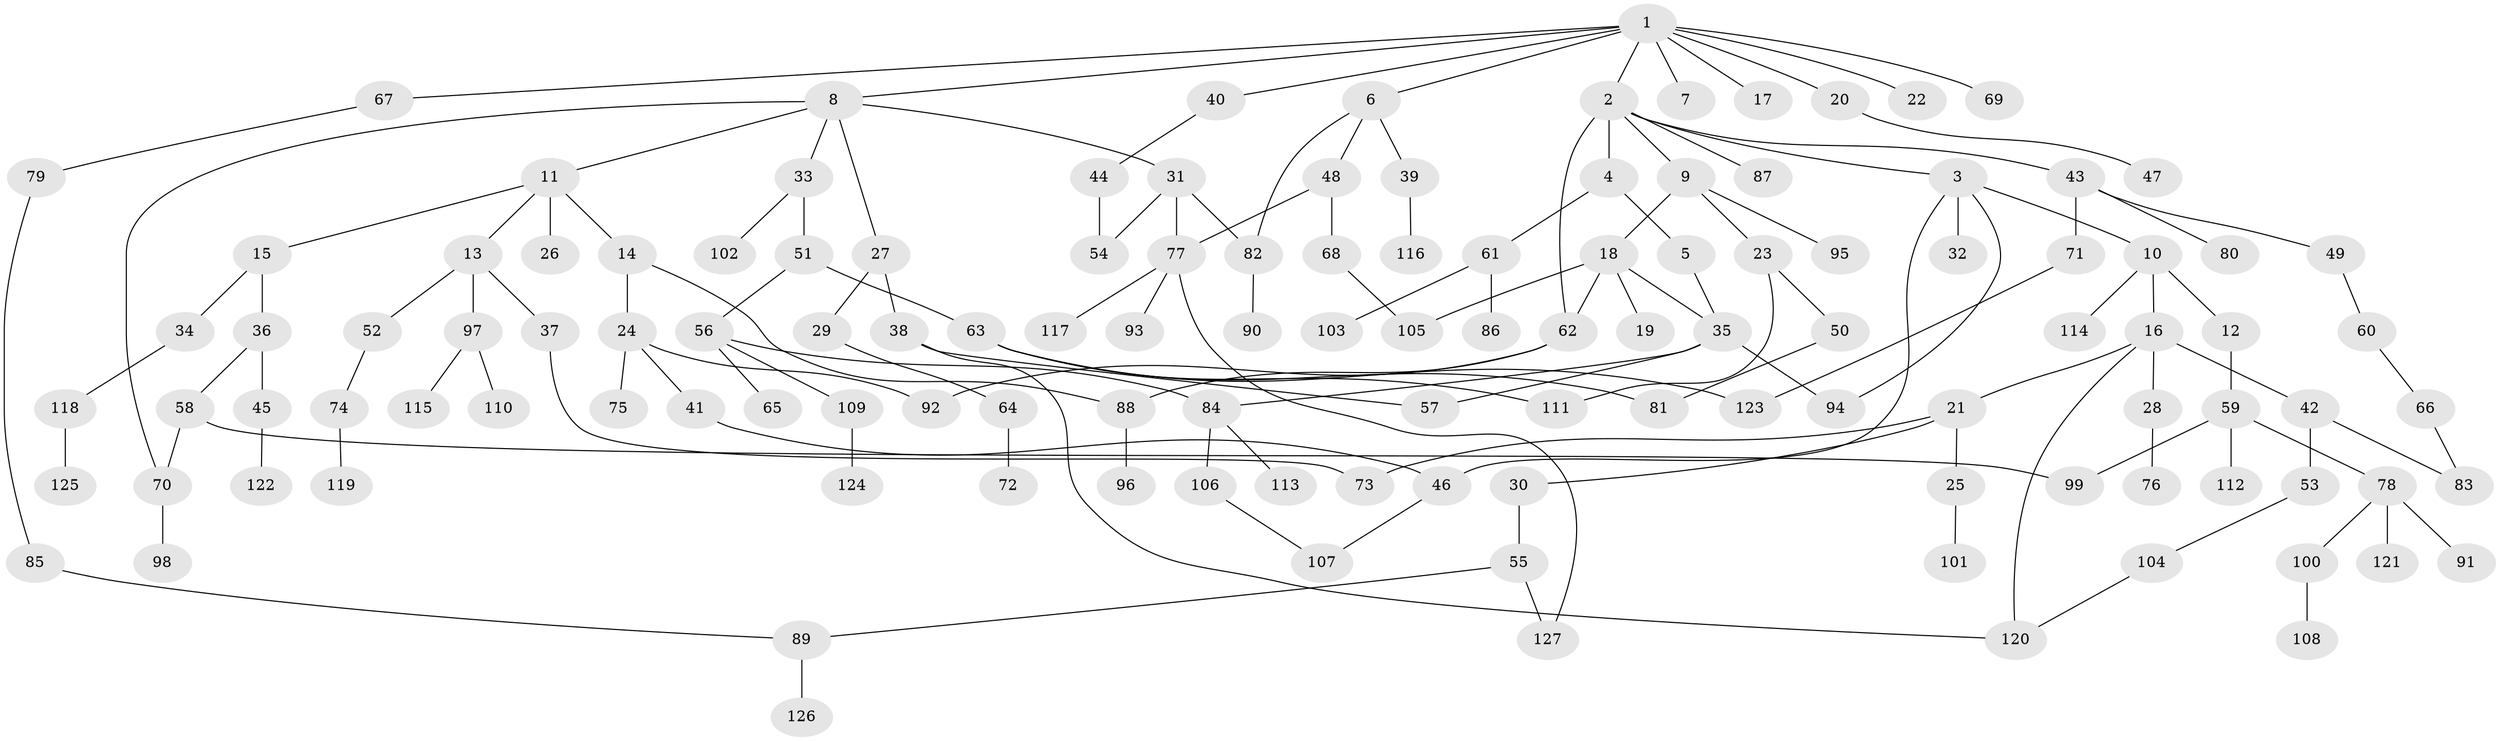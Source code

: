 // coarse degree distribution, {5: 0.03125, 4: 0.125, 8: 0.015625, 3: 0.328125, 2: 0.21875, 1: 0.25, 9: 0.015625, 6: 0.015625}
// Generated by graph-tools (version 1.1) at 2025/36/03/04/25 23:36:03]
// undirected, 127 vertices, 150 edges
graph export_dot {
  node [color=gray90,style=filled];
  1;
  2;
  3;
  4;
  5;
  6;
  7;
  8;
  9;
  10;
  11;
  12;
  13;
  14;
  15;
  16;
  17;
  18;
  19;
  20;
  21;
  22;
  23;
  24;
  25;
  26;
  27;
  28;
  29;
  30;
  31;
  32;
  33;
  34;
  35;
  36;
  37;
  38;
  39;
  40;
  41;
  42;
  43;
  44;
  45;
  46;
  47;
  48;
  49;
  50;
  51;
  52;
  53;
  54;
  55;
  56;
  57;
  58;
  59;
  60;
  61;
  62;
  63;
  64;
  65;
  66;
  67;
  68;
  69;
  70;
  71;
  72;
  73;
  74;
  75;
  76;
  77;
  78;
  79;
  80;
  81;
  82;
  83;
  84;
  85;
  86;
  87;
  88;
  89;
  90;
  91;
  92;
  93;
  94;
  95;
  96;
  97;
  98;
  99;
  100;
  101;
  102;
  103;
  104;
  105;
  106;
  107;
  108;
  109;
  110;
  111;
  112;
  113;
  114;
  115;
  116;
  117;
  118;
  119;
  120;
  121;
  122;
  123;
  124;
  125;
  126;
  127;
  1 -- 2;
  1 -- 6;
  1 -- 7;
  1 -- 8;
  1 -- 17;
  1 -- 20;
  1 -- 22;
  1 -- 40;
  1 -- 67;
  1 -- 69;
  2 -- 3;
  2 -- 4;
  2 -- 9;
  2 -- 43;
  2 -- 62;
  2 -- 87;
  3 -- 10;
  3 -- 32;
  3 -- 46;
  3 -- 94;
  4 -- 5;
  4 -- 61;
  5 -- 35;
  6 -- 39;
  6 -- 48;
  6 -- 82;
  8 -- 11;
  8 -- 27;
  8 -- 31;
  8 -- 33;
  8 -- 70;
  9 -- 18;
  9 -- 23;
  9 -- 95;
  10 -- 12;
  10 -- 16;
  10 -- 114;
  11 -- 13;
  11 -- 14;
  11 -- 15;
  11 -- 26;
  12 -- 59;
  13 -- 37;
  13 -- 52;
  13 -- 97;
  14 -- 24;
  14 -- 88;
  15 -- 34;
  15 -- 36;
  16 -- 21;
  16 -- 28;
  16 -- 42;
  16 -- 120;
  18 -- 19;
  18 -- 35;
  18 -- 105;
  18 -- 62;
  20 -- 47;
  21 -- 25;
  21 -- 30;
  21 -- 73;
  23 -- 50;
  23 -- 111;
  24 -- 41;
  24 -- 75;
  24 -- 92;
  25 -- 101;
  27 -- 29;
  27 -- 38;
  28 -- 76;
  29 -- 64;
  30 -- 55;
  31 -- 82;
  31 -- 77;
  31 -- 54;
  33 -- 51;
  33 -- 102;
  34 -- 118;
  35 -- 84;
  35 -- 94;
  35 -- 57;
  36 -- 45;
  36 -- 58;
  37 -- 73;
  38 -- 57;
  38 -- 120;
  39 -- 116;
  40 -- 44;
  41 -- 46;
  42 -- 53;
  42 -- 83;
  43 -- 49;
  43 -- 71;
  43 -- 80;
  44 -- 54;
  45 -- 122;
  46 -- 107;
  48 -- 68;
  48 -- 77;
  49 -- 60;
  50 -- 81;
  51 -- 56;
  51 -- 63;
  52 -- 74;
  53 -- 104;
  55 -- 127;
  55 -- 89;
  56 -- 65;
  56 -- 109;
  56 -- 84;
  58 -- 70;
  58 -- 99;
  59 -- 78;
  59 -- 99;
  59 -- 112;
  60 -- 66;
  61 -- 86;
  61 -- 103;
  62 -- 88;
  62 -- 92;
  63 -- 111;
  63 -- 123;
  63 -- 81;
  64 -- 72;
  66 -- 83;
  67 -- 79;
  68 -- 105;
  70 -- 98;
  71 -- 123;
  74 -- 119;
  77 -- 93;
  77 -- 117;
  77 -- 127;
  78 -- 91;
  78 -- 100;
  78 -- 121;
  79 -- 85;
  82 -- 90;
  84 -- 106;
  84 -- 113;
  85 -- 89;
  88 -- 96;
  89 -- 126;
  97 -- 110;
  97 -- 115;
  100 -- 108;
  104 -- 120;
  106 -- 107;
  109 -- 124;
  118 -- 125;
}
